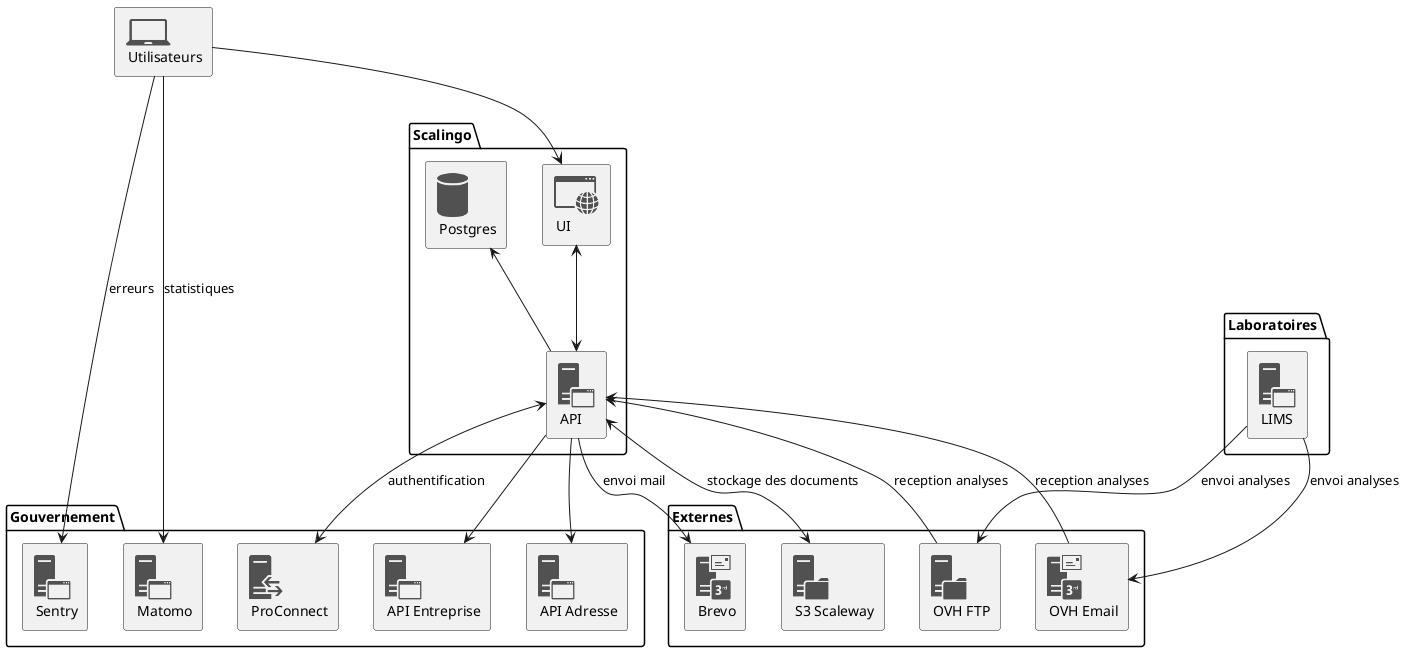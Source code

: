 @startuml
!include <tupadr3/common>
!include <office/Databases/database>
!include <office/Servers/application_server>
!include <office/Servers/reverse_proxy>
!include <office/Concepts/application_web>
!include <office/Devices/device_laptop>
!include <office/Servers/3rd_party_mail_server>
!include <office/Servers/file_server>

OFF_DEVICE_LAPTOP(Utilisateurs, Utilisateurs)

package Gouvernement {
  OFF_APPLICATION_SERVER(Sentry, Sentry)
  OFF_APPLICATION_SERVER(Matomo, Matomo)
  OFF_APPLICATION_SERVER(Entreprise, API Entreprise)
  OFF_APPLICATION_SERVER(Adresse, API Adresse)
  OFF_REVERSE_PROXY(ProConnect, ProConnect)
}

package Scalingo {
  OFF_APPLICATION_WEB(UI, UI)
  OFF_APPLICATION_SERVER(API, API)
  OFF_DATABASE(Postgres, Postgres)
  UI <--> API
  Postgres <-- API
}

package Externes {
  OFF_3RD_PARTY_MAIL_SERVER(Brevo, Brevo)
  OFF_3RD_PARTY_MAIL_SERVER(OVH_EMAIL, OVH Email)
  OFF_FILE_SERVER(OVH_FTP, OVH FTP)
  OFF_FILE_SERVER(S3, S3 Scaleway)
}

package Laboratoires {
    OFF_APPLICATION_SERVER(LIMS, LIMS)
}

Utilisateurs --> UI
API <--> ProConnect: authentification
Utilisateurs --> Sentry: erreurs
Utilisateurs --> Matomo: statistiques
API --> Brevo: envoi mail
API <-- OVH_EMAIL: reception analyses
API <-- OVH_FTP: reception analyses
LIMS --> OVH_EMAIL: envoi analyses
LIMS --> OVH_FTP: envoi analyses
API <--> S3: stockage des documents
API --> Entreprise
API --> Adresse
@enduml